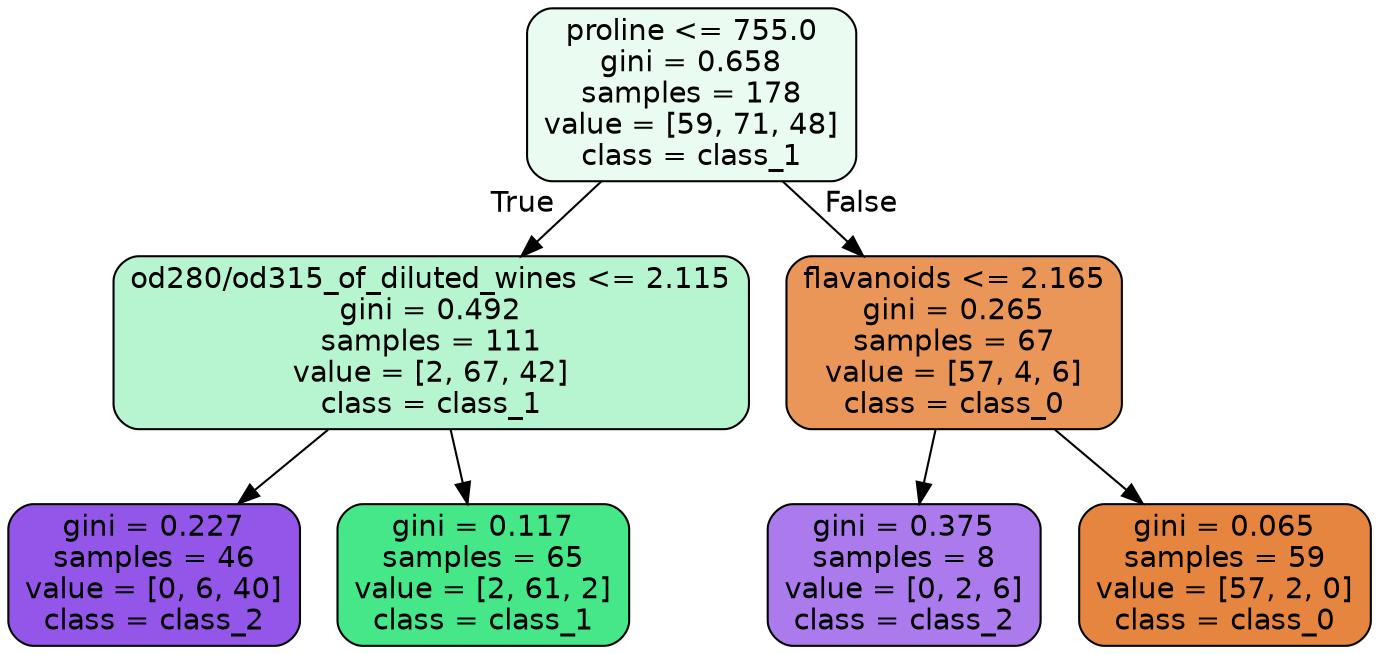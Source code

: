 digraph Tree {
node [shape=box, style="filled, rounded", color="black", fontname=helvetica] ;
edge [fontname=helvetica] ;
0 [label="proline <= 755.0\ngini = 0.658\nsamples = 178\nvalue = [59, 71, 48]\nclass = class_1", fillcolor="#39e5811a"] ;
1 [label="od280/od315_of_diluted_wines <= 2.115\ngini = 0.492\nsamples = 111\nvalue = [2, 67, 42]\nclass = class_1", fillcolor="#39e5815c"] ;
0 -> 1 [labeldistance=2.5, labelangle=45, headlabel="True"] ;
2 [label="gini = 0.227\nsamples = 46\nvalue = [0, 6, 40]\nclass = class_2", fillcolor="#8139e5d9"] ;
1 -> 2 ;
3 [label="gini = 0.117\nsamples = 65\nvalue = [2, 61, 2]\nclass = class_1", fillcolor="#39e581ef"] ;
1 -> 3 ;
4 [label="flavanoids <= 2.165\ngini = 0.265\nsamples = 67\nvalue = [57, 4, 6]\nclass = class_0", fillcolor="#e58139d5"] ;
0 -> 4 [labeldistance=2.5, labelangle=-45, headlabel="False"] ;
5 [label="gini = 0.375\nsamples = 8\nvalue = [0, 2, 6]\nclass = class_2", fillcolor="#8139e5aa"] ;
4 -> 5 ;
6 [label="gini = 0.065\nsamples = 59\nvalue = [57, 2, 0]\nclass = class_0", fillcolor="#e58139f6"] ;
4 -> 6 ;
}
